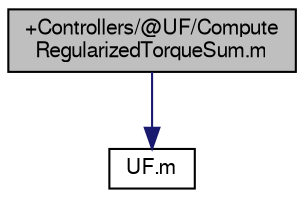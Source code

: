 digraph "+Controllers/@UF/ComputeRegularizedTorqueSum.m"
{
  bgcolor="transparent";
  edge [fontname="FreeSans",fontsize="10",labelfontname="FreeSans",labelfontsize="10"];
  node [fontname="FreeSans",fontsize="10",shape=record];
  Node1 [label="+Controllers/@UF/Compute\lRegularizedTorqueSum.m",height=0.2,width=0.4,color="black", fillcolor="grey75", style="filled" fontcolor="black"];
  Node1 -> Node2 [color="midnightblue",fontsize="10",style="solid",fontname="FreeSans"];
  Node2 [label="UF.m",height=0.2,width=0.4,color="black",URL="$_u_f_8m.html"];
}
